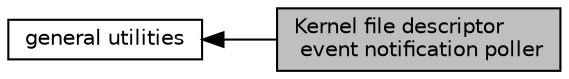 digraph "Kernel file descriptor event notification poller"
{
  edge [fontname="Helvetica",fontsize="10",labelfontname="Helvetica",labelfontsize="10"];
  node [fontname="Helvetica",fontsize="10",shape=box];
  rankdir=LR;
  Node2 [label="general utilities",height=0.2,width=0.4,color="black", fillcolor="white", style="filled",URL="$d4/d3a/group__util.html",tooltip=" "];
  Node1 [label="Kernel file descriptor\l event notification poller",height=0.2,width=0.4,color="black", fillcolor="grey75", style="filled", fontcolor="black",tooltip="Linux kernel file descriptor event notification, using Linux epoll."];
  Node2->Node1 [shape=plaintext, dir="back", style="solid"];
}
